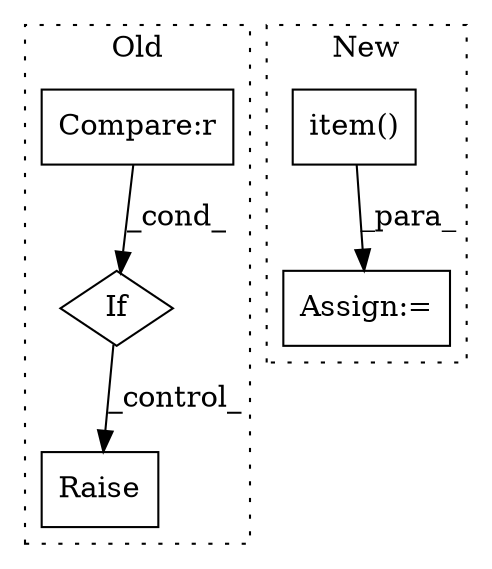digraph G {
subgraph cluster0 {
1 [label="Raise" a="91" s="9256" l="6" shape="box"];
4 [label="If" a="96" s="9220" l="3" shape="diamond"];
5 [label="Compare:r" a="40" s="9223" l="19" shape="box"];
label = "Old";
style="dotted";
}
subgraph cluster1 {
2 [label="item()" a="75" s="8843" l="19" shape="box"];
3 [label="Assign:=" a="68" s="8840" l="3" shape="box"];
label = "New";
style="dotted";
}
2 -> 3 [label="_para_"];
4 -> 1 [label="_control_"];
5 -> 4 [label="_cond_"];
}